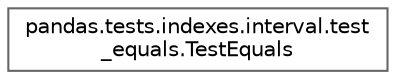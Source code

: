 digraph "Graphical Class Hierarchy"
{
 // LATEX_PDF_SIZE
  bgcolor="transparent";
  edge [fontname=Helvetica,fontsize=10,labelfontname=Helvetica,labelfontsize=10];
  node [fontname=Helvetica,fontsize=10,shape=box,height=0.2,width=0.4];
  rankdir="LR";
  Node0 [id="Node000000",label="pandas.tests.indexes.interval.test\l_equals.TestEquals",height=0.2,width=0.4,color="grey40", fillcolor="white", style="filled",URL="$dc/d36/classpandas_1_1tests_1_1indexes_1_1interval_1_1test__equals_1_1TestEquals.html",tooltip=" "];
}
